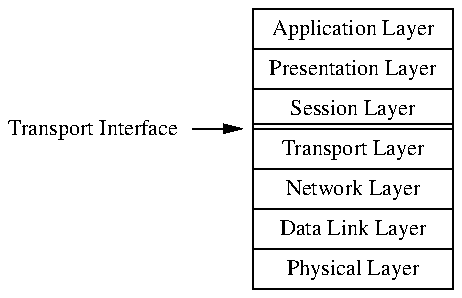 ...\"
...\"  @OSF_COPYRIGHT@
...\"  COPYRIGHT NOTICE
...\"  Copyright (c) 1990, 1991, 1992, 1993 Open Software Foundation, Inc.
...\"  ALL RIGHTS RESERVED (DCE).  See the file named COPYRIGHT.DCE in the
...\"  src directory for the full copyright text.
...\"
...\"
...\" HISTORY
...\" $Log: 3f_gds_12.pic,v $
...\" Revision 1.1.2.3  1993/01/29  17:21:28  cjd
...\" 	Embedded copyright notice
...\" 	[1993/01/29  17:06:12  cjd]
...\"
...\" Revision 1.1.2.2  1992/09/01  17:18:59  weir
...\" 	Moved
...\" 	[1992/09/01  17:02:42  weir]
...\" 
...\" Revision 1.1  1992/01/29  15:42:13  damon
...\" 	Initial revision
...\" 
...\" $EndLog$
...\"
...\" (c) Copyright 1991, Open Software Foundation, Inc. ALL RIGHTS RESERVED
.PS
scale = 80
line ->  from 73, 64 \
	to 93, 64 
"\fR\s8Transport Interface\s0\fP"  at 33, 64
line   from 97, 64 \
	to 177, 64 
line   from 97, 66 \
	to 177, 66 
"\fR\s8Physical Layer\s0\fP"  at 137, 8
"\fR\s8Data Link Layer\s0\fP"  at 137, 24
"\fR\s8Network Layer\s0\fP"  at 137, 40
"\fR\s8Transport Layer\s0\fP"  at 137, 56
"\fR\s8Session Layer\s0\fP"  at 137, 72
"\fR\s8Presentation Layer\s0\fP"  at 137, 88
"\fR\s8Application Layer\s0\fP"  at 137, 104
box  wid 80 ht 112 at 137, 56
line   from 97, 96 \
	to 177, 96 
line   from 97, 80 \
	to 177, 80 
line   from 97, 48 \
	to 177, 48 
line   from 97, 32 \
	to 177, 32 
line   from 97, 16 \
	to 177, 16 
.PE
